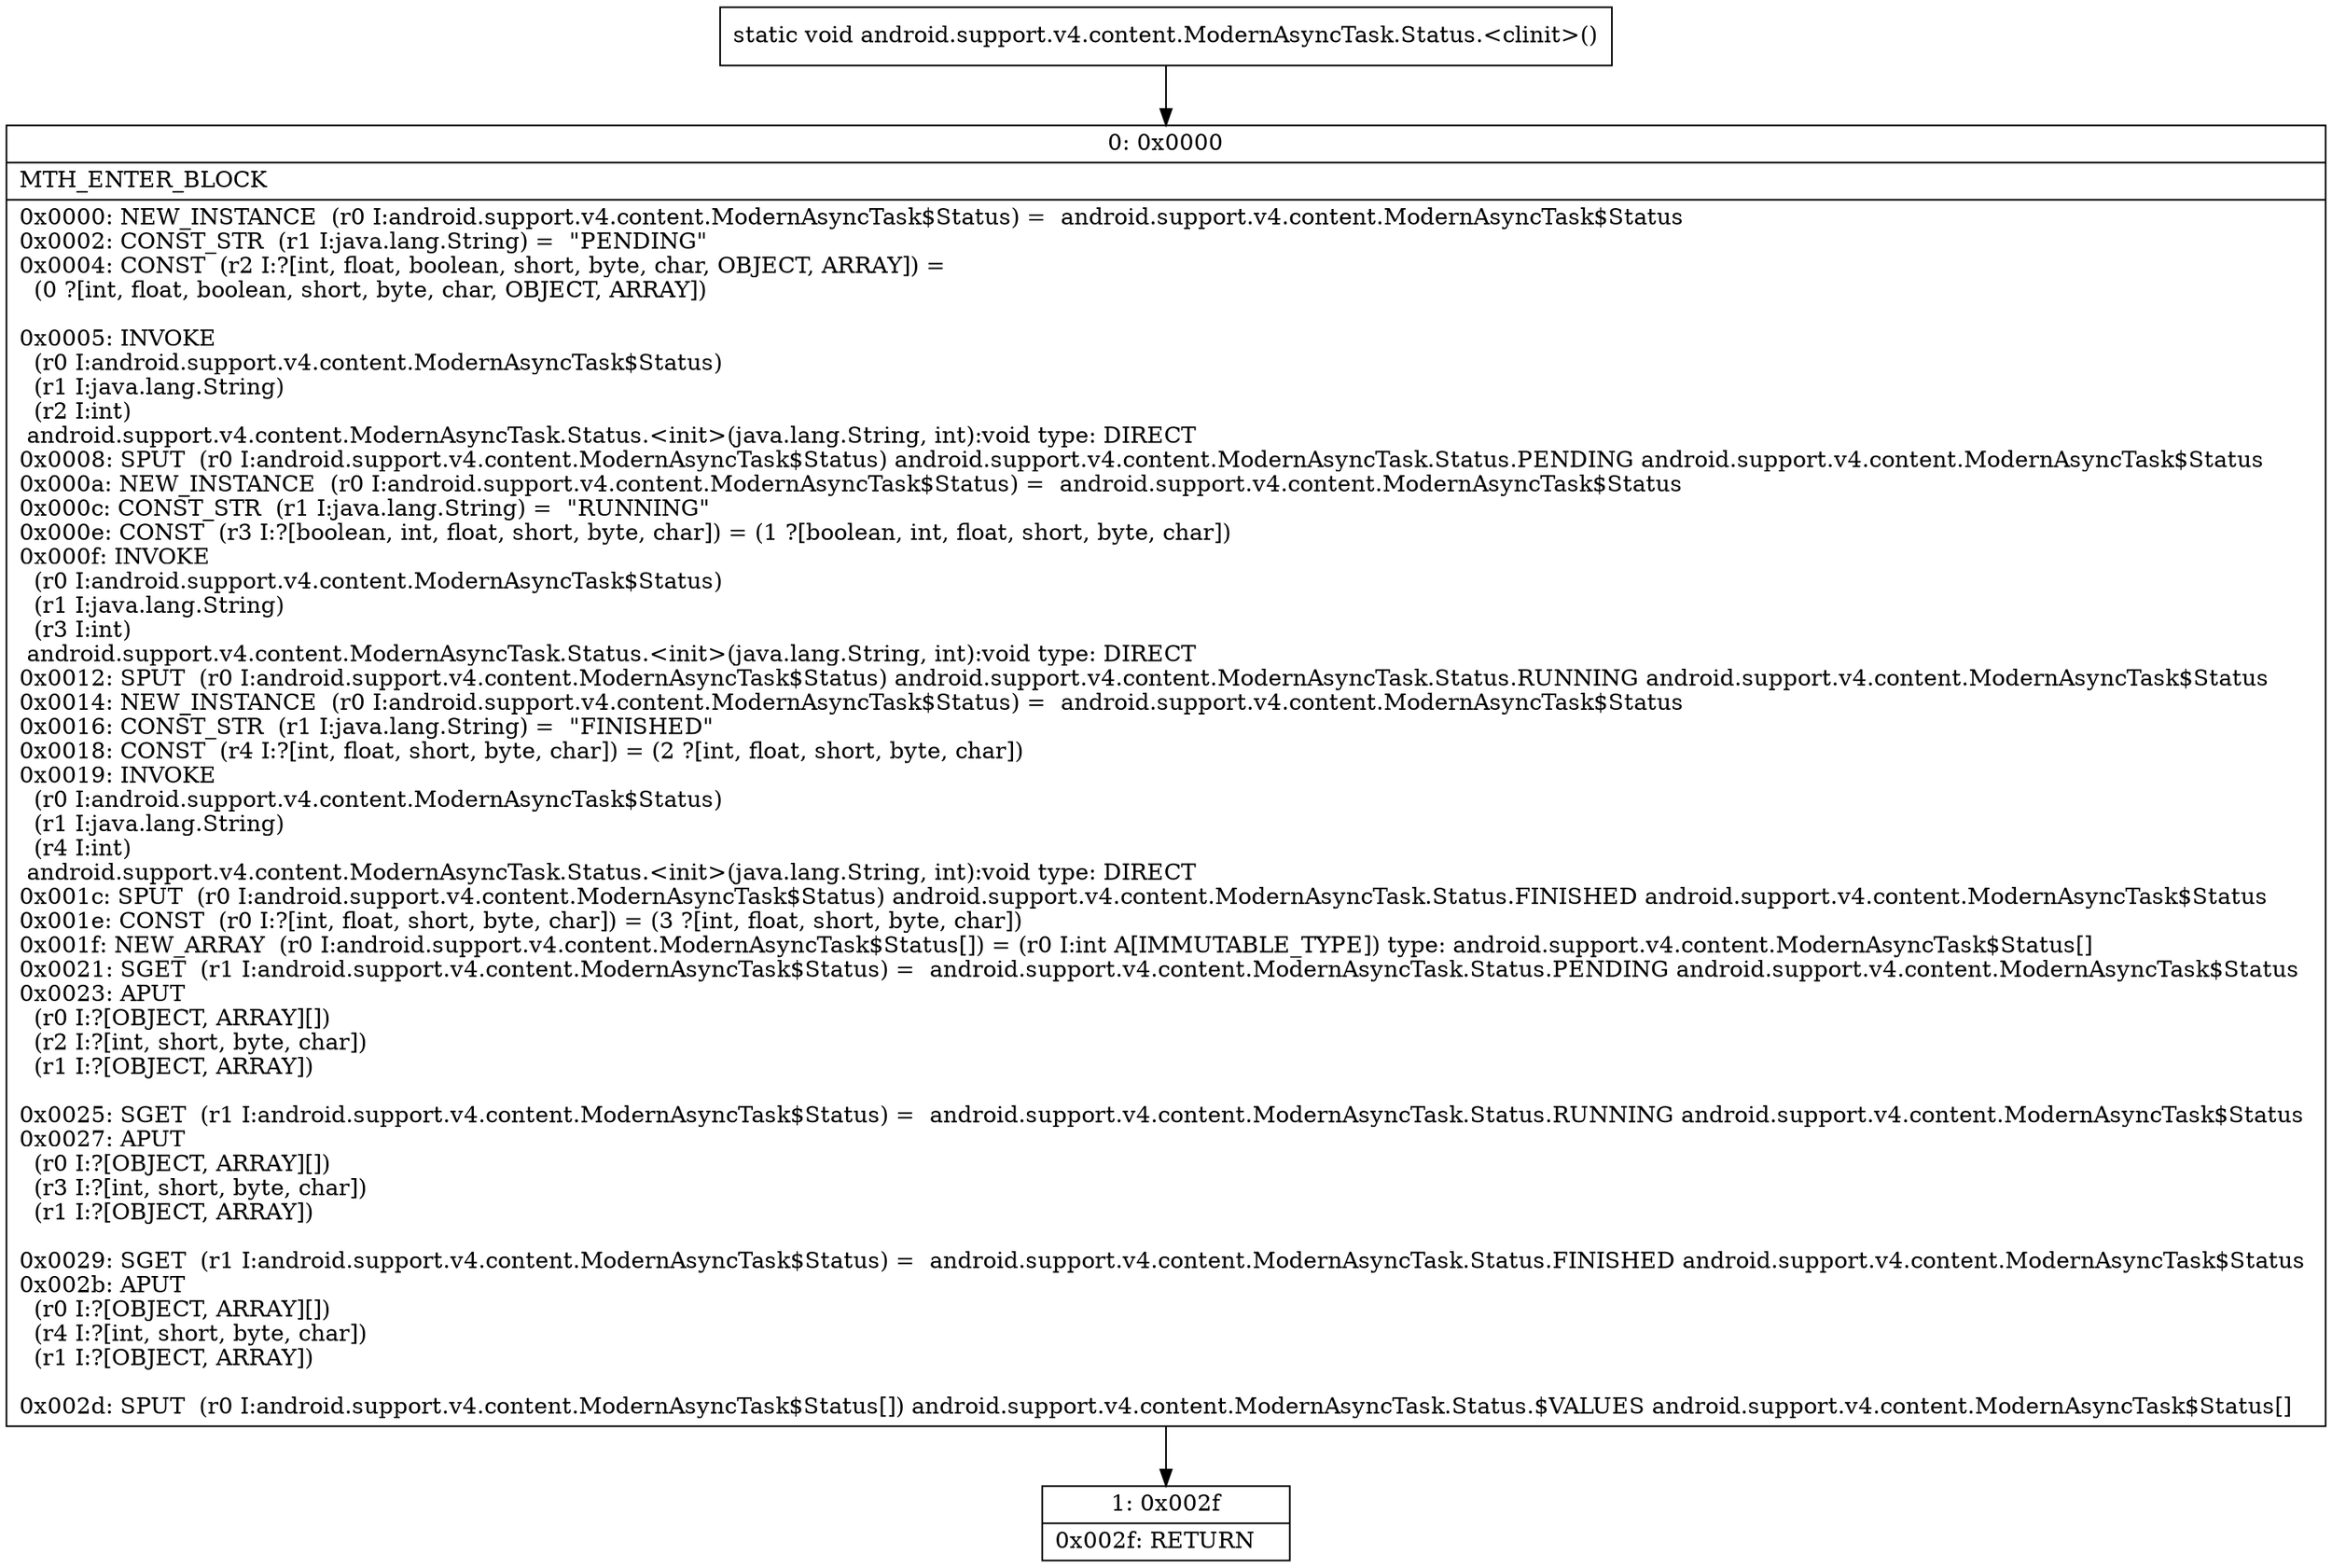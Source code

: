 digraph "CFG forandroid.support.v4.content.ModernAsyncTask.Status.\<clinit\>()V" {
Node_0 [shape=record,label="{0\:\ 0x0000|MTH_ENTER_BLOCK\l|0x0000: NEW_INSTANCE  (r0 I:android.support.v4.content.ModernAsyncTask$Status) =  android.support.v4.content.ModernAsyncTask$Status \l0x0002: CONST_STR  (r1 I:java.lang.String) =  \"PENDING\" \l0x0004: CONST  (r2 I:?[int, float, boolean, short, byte, char, OBJECT, ARRAY]) = \l  (0 ?[int, float, boolean, short, byte, char, OBJECT, ARRAY])\l \l0x0005: INVOKE  \l  (r0 I:android.support.v4.content.ModernAsyncTask$Status)\l  (r1 I:java.lang.String)\l  (r2 I:int)\l android.support.v4.content.ModernAsyncTask.Status.\<init\>(java.lang.String, int):void type: DIRECT \l0x0008: SPUT  (r0 I:android.support.v4.content.ModernAsyncTask$Status) android.support.v4.content.ModernAsyncTask.Status.PENDING android.support.v4.content.ModernAsyncTask$Status \l0x000a: NEW_INSTANCE  (r0 I:android.support.v4.content.ModernAsyncTask$Status) =  android.support.v4.content.ModernAsyncTask$Status \l0x000c: CONST_STR  (r1 I:java.lang.String) =  \"RUNNING\" \l0x000e: CONST  (r3 I:?[boolean, int, float, short, byte, char]) = (1 ?[boolean, int, float, short, byte, char]) \l0x000f: INVOKE  \l  (r0 I:android.support.v4.content.ModernAsyncTask$Status)\l  (r1 I:java.lang.String)\l  (r3 I:int)\l android.support.v4.content.ModernAsyncTask.Status.\<init\>(java.lang.String, int):void type: DIRECT \l0x0012: SPUT  (r0 I:android.support.v4.content.ModernAsyncTask$Status) android.support.v4.content.ModernAsyncTask.Status.RUNNING android.support.v4.content.ModernAsyncTask$Status \l0x0014: NEW_INSTANCE  (r0 I:android.support.v4.content.ModernAsyncTask$Status) =  android.support.v4.content.ModernAsyncTask$Status \l0x0016: CONST_STR  (r1 I:java.lang.String) =  \"FINISHED\" \l0x0018: CONST  (r4 I:?[int, float, short, byte, char]) = (2 ?[int, float, short, byte, char]) \l0x0019: INVOKE  \l  (r0 I:android.support.v4.content.ModernAsyncTask$Status)\l  (r1 I:java.lang.String)\l  (r4 I:int)\l android.support.v4.content.ModernAsyncTask.Status.\<init\>(java.lang.String, int):void type: DIRECT \l0x001c: SPUT  (r0 I:android.support.v4.content.ModernAsyncTask$Status) android.support.v4.content.ModernAsyncTask.Status.FINISHED android.support.v4.content.ModernAsyncTask$Status \l0x001e: CONST  (r0 I:?[int, float, short, byte, char]) = (3 ?[int, float, short, byte, char]) \l0x001f: NEW_ARRAY  (r0 I:android.support.v4.content.ModernAsyncTask$Status[]) = (r0 I:int A[IMMUTABLE_TYPE]) type: android.support.v4.content.ModernAsyncTask$Status[] \l0x0021: SGET  (r1 I:android.support.v4.content.ModernAsyncTask$Status) =  android.support.v4.content.ModernAsyncTask.Status.PENDING android.support.v4.content.ModernAsyncTask$Status \l0x0023: APUT  \l  (r0 I:?[OBJECT, ARRAY][])\l  (r2 I:?[int, short, byte, char])\l  (r1 I:?[OBJECT, ARRAY])\l \l0x0025: SGET  (r1 I:android.support.v4.content.ModernAsyncTask$Status) =  android.support.v4.content.ModernAsyncTask.Status.RUNNING android.support.v4.content.ModernAsyncTask$Status \l0x0027: APUT  \l  (r0 I:?[OBJECT, ARRAY][])\l  (r3 I:?[int, short, byte, char])\l  (r1 I:?[OBJECT, ARRAY])\l \l0x0029: SGET  (r1 I:android.support.v4.content.ModernAsyncTask$Status) =  android.support.v4.content.ModernAsyncTask.Status.FINISHED android.support.v4.content.ModernAsyncTask$Status \l0x002b: APUT  \l  (r0 I:?[OBJECT, ARRAY][])\l  (r4 I:?[int, short, byte, char])\l  (r1 I:?[OBJECT, ARRAY])\l \l0x002d: SPUT  (r0 I:android.support.v4.content.ModernAsyncTask$Status[]) android.support.v4.content.ModernAsyncTask.Status.$VALUES android.support.v4.content.ModernAsyncTask$Status[] \l}"];
Node_1 [shape=record,label="{1\:\ 0x002f|0x002f: RETURN   \l}"];
MethodNode[shape=record,label="{static void android.support.v4.content.ModernAsyncTask.Status.\<clinit\>() }"];
MethodNode -> Node_0;
Node_0 -> Node_1;
}

